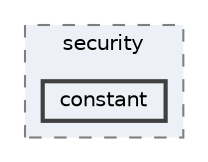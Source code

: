 digraph "repository/core/src/main/java/com/sterlite/cal/core/security/constant"
{
 // LATEX_PDF_SIZE
  bgcolor="transparent";
  edge [fontname=Helvetica,fontsize=10,labelfontname=Helvetica,labelfontsize=10];
  node [fontname=Helvetica,fontsize=10,shape=box,height=0.2,width=0.4];
  compound=true
  subgraph clusterdir_3b01dbe0bbea3c1271b75badbceba1fe {
    graph [ bgcolor="#edf0f7", pencolor="grey50", label="security", fontname=Helvetica,fontsize=10 style="filled,dashed", URL="dir_3b01dbe0bbea3c1271b75badbceba1fe.html",tooltip=""]
  dir_acc33fe1992e3076b932b90e2f545b3b [label="constant", fillcolor="#edf0f7", color="grey25", style="filled,bold", URL="dir_acc33fe1992e3076b932b90e2f545b3b.html",tooltip=""];
  }
}
